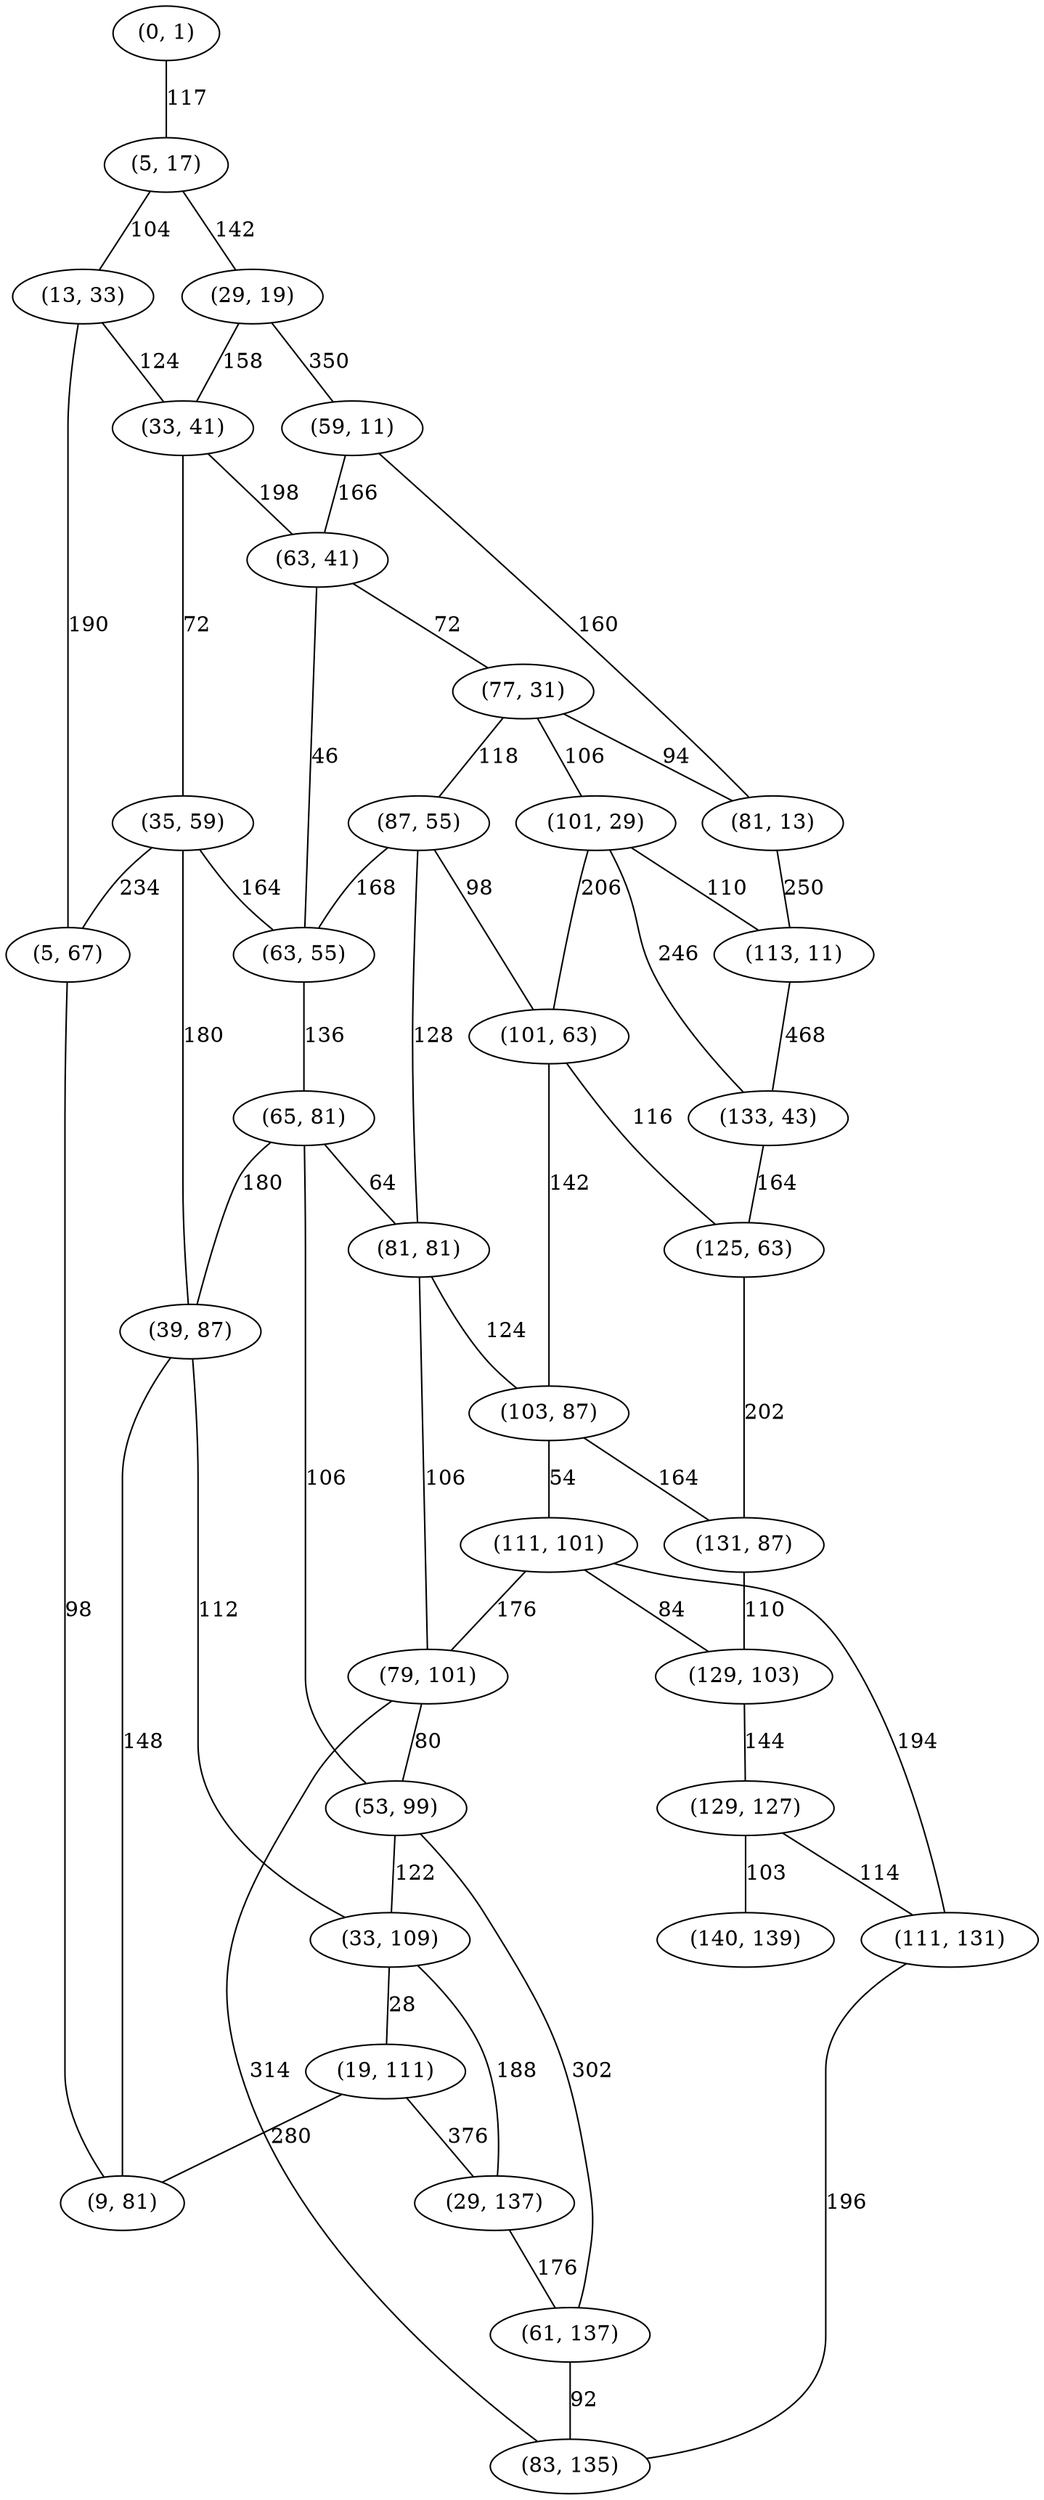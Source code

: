 graph {
    0 [ label = "(0, 1)" ]
    312 [ label = "(5, 17)" ]
    343 [ label = "(5, 67)" ]
    628 [ label = "(9, 81)" ]
    859 [ label = "(13, 33)" ]
    1318 [ label = "(19, 111)" ]
    1924 [ label = "(29, 19)" ]
    2012 [ label = "(29, 137)" ]
    2216 [ label = "(33, 41)" ]
    2261 [ label = "(33, 109)" ]
    2370 [ label = "(35, 59)" ]
    2661 [ label = "(39, 87)" ]
    3598 [ label = "(53, 99)" ]
    3929 [ label = "(59, 11)" ]
    4148 [ label = "(61, 137)" ]
    4221 [ label = "(63, 41)" ]
    4231 [ label = "(63, 55)" ]
    4372 [ label = "(65, 81)" ]
    5153 [ label = "(77, 31)" ]
    5338 [ label = "(79, 101)" ]
    5422 [ label = "(81, 13)" ]
    5468 [ label = "(81, 81)" ]
    5639 [ label = "(83, 135)" ]
    5858 [ label = "(87, 55)" ]
    6797 [ label = "(101, 29)" ]
    6822 [ label = "(101, 63)" ]
    6978 [ label = "(103, 87)" ]
    7525 [ label = "(111, 101)" ]
    7547 [ label = "(111, 131)" ]
    7591 [ label = "(113, 11)" ]
    8426 [ label = "(125, 63)" ]
    8723 [ label = "(129, 103)" ]
    8739 [ label = "(129, 127)" ]
    8843 [ label = "(131, 87)" ]
    8953 [ label = "(133, 43)" ]
    9439 [ label = "(140, 139)" ]
    0 -- 312 [ label = "117" ]
    859 -- 343 [ label = "190" ]
    343 -- 628 [ label = "98" ]
    1318 -- 2012 [ label = "376" ]
    312 -- 859 [ label = "104" ]
    1318 -- 628 [ label = "280" ]
    2370 -- 343 [ label = "234" ]
    2261 -- 1318 [ label = "28" ]
    312 -- 1924 [ label = "142" ]
    1924 -- 2216 [ label = "158" ]
    2261 -- 2012 [ label = "188" ]
    2661 -- 628 [ label = "148" ]
    859 -- 2216 [ label = "124" ]
    2661 -- 2261 [ label = "112" ]
    2216 -- 2370 [ label = "72" ]
    2370 -- 2661 [ label = "180" ]
    3598 -- 2261 [ label = "122" ]
    4372 -- 3598 [ label = "106" ]
    4372 -- 2661 [ label = "180" ]
    1924 -- 3929 [ label = "350" ]
    4221 -- 4231 [ label = "46" ]
    3598 -- 4148 [ label = "302" ]
    2012 -- 4148 [ label = "176" ]
    2216 -- 4221 [ label = "198" ]
    2370 -- 4231 [ label = "164" ]
    3929 -- 4221 [ label = "166" ]
    4231 -- 4372 [ label = "136" ]
    3929 -- 5422 [ label = "160" ]
    5338 -- 3598 [ label = "80" ]
    4221 -- 5153 [ label = "72" ]
    5468 -- 5338 [ label = "106" ]
    5153 -- 5422 [ label = "94" ]
    4372 -- 5468 [ label = "64" ]
    4148 -- 5639 [ label = "92" ]
    5858 -- 4231 [ label = "168" ]
    5338 -- 5639 [ label = "314" ]
    5153 -- 5858 [ label = "118" ]
    5858 -- 5468 [ label = "128" ]
    6822 -- 6978 [ label = "142" ]
    5422 -- 7591 [ label = "250" ]
    7525 -- 5338 [ label = "176" ]
    7547 -- 5639 [ label = "196" ]
    5153 -- 6797 [ label = "106" ]
    5858 -- 6822 [ label = "98" ]
    5468 -- 6978 [ label = "124" ]
    6978 -- 7525 [ label = "54" ]
    7525 -- 7547 [ label = "194" ]
    6797 -- 6822 [ label = "206" ]
    6797 -- 7591 [ label = "110" ]
    8739 -- 7547 [ label = "114" ]
    6822 -- 8426 [ label = "116" ]
    7525 -- 8723 [ label = "84" ]
    8723 -- 8739 [ label = "144" ]
    6978 -- 8843 [ label = "164" ]
    6797 -- 8953 [ label = "246" ]
    7591 -- 8953 [ label = "468" ]
    8953 -- 8426 [ label = "164" ]
    8426 -- 8843 [ label = "202" ]
    8843 -- 8723 [ label = "110" ]
    8739 -- 9439 [ label = "103" ]
}
